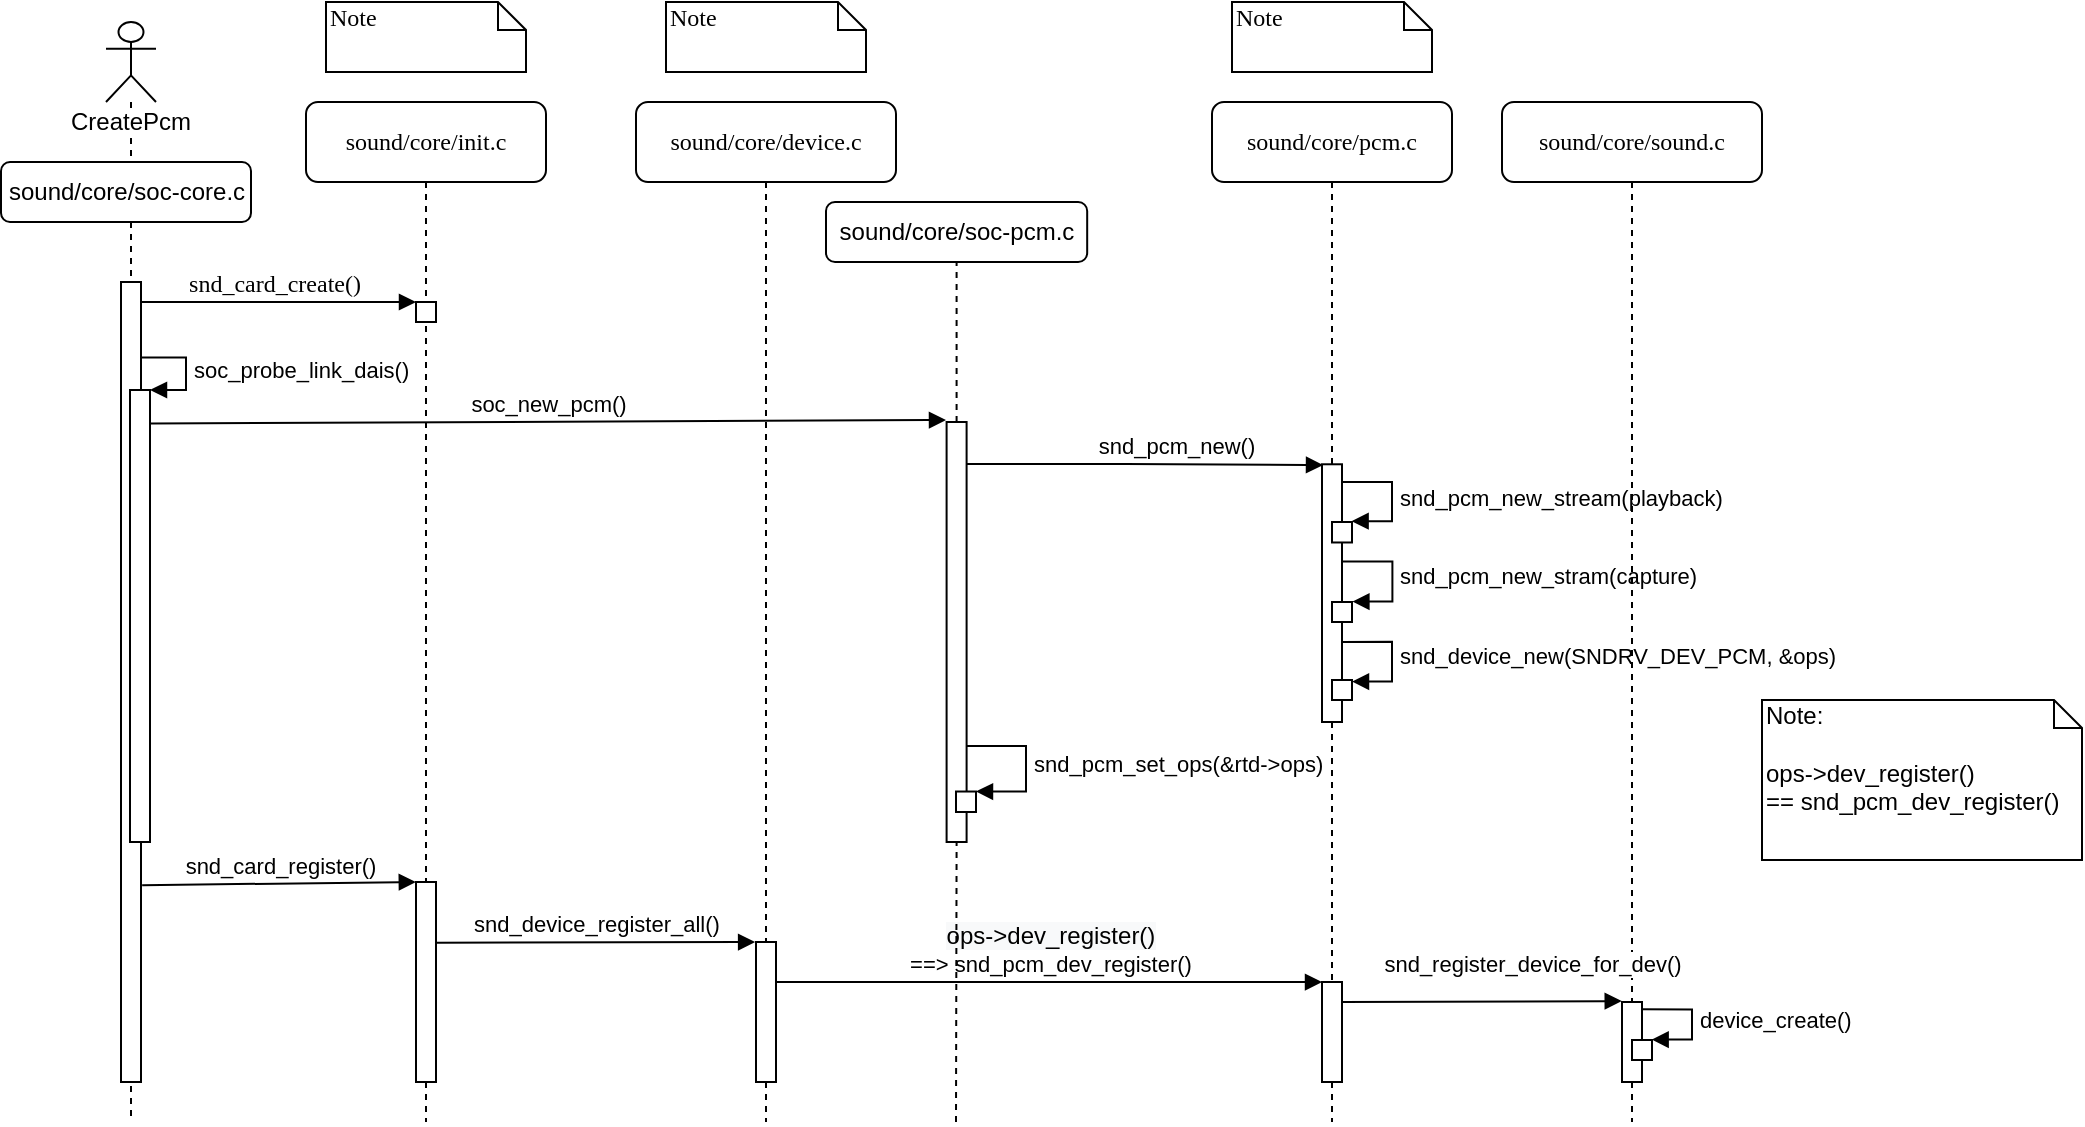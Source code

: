 <mxfile version="12.4.2" type="device" pages="1"><diagram name="Page-1" id="13e1069c-82ec-6db2-03f1-153e76fe0fe0"><mxGraphModel dx="1422" dy="822" grid="1" gridSize="10" guides="1" tooltips="1" connect="1" arrows="1" fold="1" page="1" pageScale="1" pageWidth="1100" pageHeight="850" background="#ffffff" math="0" shadow="0"><root><mxCell id="0"/><mxCell id="1" parent="0"/><mxCell id="7baba1c4bc27f4b0-2" value="sound/core/init.c&lt;br&gt;" style="shape=umlLifeline;perimeter=lifelinePerimeter;whiteSpace=wrap;html=1;container=1;collapsible=0;recursiveResize=0;outlineConnect=0;rounded=1;shadow=0;comic=0;labelBackgroundColor=none;strokeWidth=1;fontFamily=Verdana;fontSize=12;align=center;" parent="1" vertex="1"><mxGeometry x="230" y="80" width="120" height="510" as="geometry"/></mxCell><mxCell id="7baba1c4bc27f4b0-10" value="" style="html=1;points=[];perimeter=orthogonalPerimeter;rounded=0;shadow=0;comic=0;labelBackgroundColor=none;strokeWidth=1;fontFamily=Verdana;fontSize=12;align=center;" parent="7baba1c4bc27f4b0-2" vertex="1"><mxGeometry x="55" y="100" width="10" height="10" as="geometry"/></mxCell><mxCell id="2AqI4rF_JM6Z8ZE7R-V7-28" value="" style="html=1;points=[];perimeter=orthogonalPerimeter;" parent="7baba1c4bc27f4b0-2" vertex="1"><mxGeometry x="55" y="390" width="10" height="100" as="geometry"/></mxCell><mxCell id="7baba1c4bc27f4b0-3" value="sound/core/device.c&lt;br&gt;" style="shape=umlLifeline;perimeter=lifelinePerimeter;whiteSpace=wrap;html=1;container=1;collapsible=0;recursiveResize=0;outlineConnect=0;rounded=1;shadow=0;comic=0;labelBackgroundColor=none;strokeWidth=1;fontFamily=Verdana;fontSize=12;align=center;" parent="1" vertex="1"><mxGeometry x="395" y="80" width="130" height="510" as="geometry"/></mxCell><mxCell id="2AqI4rF_JM6Z8ZE7R-V7-30" value="" style="html=1;points=[];perimeter=orthogonalPerimeter;" parent="7baba1c4bc27f4b0-3" vertex="1"><mxGeometry x="60" y="420" width="10" height="70" as="geometry"/></mxCell><mxCell id="7baba1c4bc27f4b0-5" value="sound/core/pcm.c" style="shape=umlLifeline;perimeter=lifelinePerimeter;whiteSpace=wrap;html=1;container=1;collapsible=0;recursiveResize=0;outlineConnect=0;rounded=1;shadow=0;comic=0;labelBackgroundColor=none;strokeWidth=1;fontFamily=Verdana;fontSize=12;align=center;" parent="1" vertex="1"><mxGeometry x="683" y="80" width="120" height="510" as="geometry"/></mxCell><mxCell id="2AqI4rF_JM6Z8ZE7R-V7-10" value="" style="html=1;points=[];perimeter=orthogonalPerimeter;" parent="7baba1c4bc27f4b0-5" vertex="1"><mxGeometry x="55" y="181.14" width="10" height="128.86" as="geometry"/></mxCell><mxCell id="2AqI4rF_JM6Z8ZE7R-V7-13" value="" style="html=1;points=[];perimeter=orthogonalPerimeter;" parent="7baba1c4bc27f4b0-5" vertex="1"><mxGeometry x="60" y="210" width="10" height="10.24" as="geometry"/></mxCell><mxCell id="2AqI4rF_JM6Z8ZE7R-V7-18" value="" style="html=1;points=[];perimeter=orthogonalPerimeter;" parent="7baba1c4bc27f4b0-5" vertex="1"><mxGeometry x="60" y="250" width="10" height="10" as="geometry"/></mxCell><mxCell id="2AqI4rF_JM6Z8ZE7R-V7-19" value="snd_pcm_new_stram(capture)" style="edgeStyle=orthogonalEdgeStyle;html=1;align=left;spacingLeft=2;endArrow=block;rounded=0;entryX=1;entryY=0;" parent="7baba1c4bc27f4b0-5" edge="1"><mxGeometry relative="1" as="geometry"><mxPoint x="65" y="229.8" as="sourcePoint"/><Array as="points"><mxPoint x="90.2" y="229.8"/><mxPoint x="90.2" y="249.8"/></Array><mxPoint x="70.2" y="249.8" as="targetPoint"/></mxGeometry></mxCell><mxCell id="2AqI4rF_JM6Z8ZE7R-V7-21" value="snd_device_new(SNDRV_DEV_PCM, &amp;amp;ops)" style="edgeStyle=orthogonalEdgeStyle;html=1;align=left;spacingLeft=2;endArrow=block;rounded=0;entryX=1;entryY=0;" parent="7baba1c4bc27f4b0-5" edge="1"><mxGeometry relative="1" as="geometry"><mxPoint x="65" y="269.94" as="sourcePoint"/><Array as="points"><mxPoint x="90" y="269.8"/><mxPoint x="90" y="289.8"/></Array><mxPoint x="70" y="289.8" as="targetPoint"/></mxGeometry></mxCell><mxCell id="2AqI4rF_JM6Z8ZE7R-V7-31" value="" style="html=1;points=[];perimeter=orthogonalPerimeter;" parent="7baba1c4bc27f4b0-5" vertex="1"><mxGeometry x="55" y="440" width="10" height="50" as="geometry"/></mxCell><object label="snd_card_create()" id="7baba1c4bc27f4b0-11"><mxCell style="html=1;verticalAlign=bottom;endArrow=block;entryX=0;entryY=0;labelBackgroundColor=none;fontFamily=Verdana;fontSize=12;edgeStyle=elbowEdgeStyle;elbow=vertical;exitX=0.5;exitY=0.025;exitDx=0;exitDy=0;exitPerimeter=0;" parent="1" source="2AqI4rF_JM6Z8ZE7R-V7-39" target="7baba1c4bc27f4b0-10" edge="1"><mxGeometry relative="1" as="geometry"><mxPoint x="50" y="180" as="sourcePoint"/><Array as="points"/></mxGeometry></mxCell></object><mxCell id="7baba1c4bc27f4b0-41" value="Note" style="shape=note;whiteSpace=wrap;html=1;size=14;verticalAlign=top;align=left;spacingTop=-6;rounded=0;shadow=0;comic=0;labelBackgroundColor=none;strokeWidth=1;fontFamily=Verdana;fontSize=12" parent="1" vertex="1"><mxGeometry x="240" y="30" width="100" height="35" as="geometry"/></mxCell><mxCell id="7baba1c4bc27f4b0-42" value="Note" style="shape=note;whiteSpace=wrap;html=1;size=14;verticalAlign=top;align=left;spacingTop=-6;rounded=0;shadow=0;comic=0;labelBackgroundColor=none;strokeWidth=1;fontFamily=Verdana;fontSize=12" parent="1" vertex="1"><mxGeometry x="410" y="30" width="100" height="35" as="geometry"/></mxCell><mxCell id="7baba1c4bc27f4b0-44" value="Note" style="shape=note;whiteSpace=wrap;html=1;size=14;verticalAlign=top;align=left;spacingTop=-6;rounded=0;shadow=0;comic=0;labelBackgroundColor=none;strokeWidth=1;fontFamily=Verdana;fontSize=12" parent="1" vertex="1"><mxGeometry x="693" y="30" width="100" height="35" as="geometry"/></mxCell><mxCell id="2AqI4rF_JM6Z8ZE7R-V7-9" value="snd_pcm_new()" style="html=1;verticalAlign=bottom;endArrow=block;entryX=0.051;entryY=0.003;entryDx=0;entryDy=0;entryPerimeter=0;" parent="1" edge="1" target="2AqI4rF_JM6Z8ZE7R-V7-10"><mxGeometry x="0.174" width="80" relative="1" as="geometry"><mxPoint x="560" y="261" as="sourcePoint"/><mxPoint x="760" y="262" as="targetPoint"/><Array as="points"><mxPoint x="629.5" y="261"/></Array><mxPoint as="offset"/></mxGeometry></mxCell><mxCell id="2AqI4rF_JM6Z8ZE7R-V7-27" value="snd_card_register()" style="html=1;verticalAlign=bottom;endArrow=block;exitX=1.058;exitY=0.754;exitDx=0;exitDy=0;exitPerimeter=0;entryX=-0.009;entryY=0;entryDx=0;entryDy=0;entryPerimeter=0;" parent="1" source="2AqI4rF_JM6Z8ZE7R-V7-39" target="2AqI4rF_JM6Z8ZE7R-V7-28" edge="1"><mxGeometry width="80" relative="1" as="geometry"><mxPoint x="84.72" y="500.04" as="sourcePoint"/><mxPoint x="280" y="500" as="targetPoint"/></mxGeometry></mxCell><mxCell id="2AqI4rF_JM6Z8ZE7R-V7-29" value="snd_device_register_all()" style="html=1;verticalAlign=bottom;endArrow=block;entryX=-0.044;entryY=0;entryDx=0;entryDy=0;entryPerimeter=0;exitX=1.026;exitY=0.304;exitDx=0;exitDy=0;exitPerimeter=0;" parent="1" source="2AqI4rF_JM6Z8ZE7R-V7-28" target="2AqI4rF_JM6Z8ZE7R-V7-30" edge="1"><mxGeometry width="80" relative="1" as="geometry"><mxPoint x="300" y="500" as="sourcePoint"/><mxPoint x="370" y="520" as="targetPoint"/></mxGeometry></mxCell><mxCell id="2AqI4rF_JM6Z8ZE7R-V7-34" value="CreatePcm" style="shape=umlLifeline;participant=umlActor;perimeter=lifelinePerimeter;whiteSpace=wrap;html=1;container=1;collapsible=0;recursiveResize=0;verticalAlign=top;spacingTop=36;labelBackgroundColor=#ffffff;outlineConnect=0;align=center;" parent="1" vertex="1"><mxGeometry x="130" y="40" width="25" height="550" as="geometry"/></mxCell><mxCell id="2AqI4rF_JM6Z8ZE7R-V7-39" value="" style="html=1;points=[];perimeter=orthogonalPerimeter;" parent="2AqI4rF_JM6Z8ZE7R-V7-34" vertex="1"><mxGeometry x="7.5" y="130" width="10" height="400" as="geometry"/></mxCell><mxCell id="2AqI4rF_JM6Z8ZE7R-V7-74" value="" style="html=1;points=[];perimeter=orthogonalPerimeter;" parent="2AqI4rF_JM6Z8ZE7R-V7-34" vertex="1"><mxGeometry x="12" y="184" width="10" height="226" as="geometry"/></mxCell><mxCell id="2AqI4rF_JM6Z8ZE7R-V7-75" value="&lt;span style=&quot;text-align: center&quot;&gt;soc_probe_link_dais()&lt;/span&gt;" style="edgeStyle=orthogonalEdgeStyle;html=1;align=left;spacingLeft=2;endArrow=block;rounded=0;entryX=1;entryY=0;exitX=1.024;exitY=0.209;exitDx=0;exitDy=0;exitPerimeter=0;" parent="2AqI4rF_JM6Z8ZE7R-V7-34" target="2AqI4rF_JM6Z8ZE7R-V7-74" edge="1"><mxGeometry relative="1" as="geometry"><mxPoint x="17.857" y="167.714" as="sourcePoint"/><Array as="points"><mxPoint x="40" y="168"/><mxPoint x="40" y="184"/></Array></mxGeometry></mxCell><mxCell id="2AqI4rF_JM6Z8ZE7R-V7-32" value="&lt;span style=&quot;font-size: 12px ; text-align: left ; white-space: normal ; background-color: rgb(248 , 249 , 250)&quot;&gt;ops-&amp;gt;dev_register()&lt;br&gt;&lt;/span&gt;==&amp;gt; snd_pcm_dev_register()" style="html=1;verticalAlign=bottom;endArrow=block;entryX=0.001;entryY=0.001;entryDx=0;entryDy=0;entryPerimeter=0;exitX=1.003;exitY=0.286;exitDx=0;exitDy=0;exitPerimeter=0;" parent="1" source="2AqI4rF_JM6Z8ZE7R-V7-30" target="2AqI4rF_JM6Z8ZE7R-V7-31" edge="1"><mxGeometry width="80" relative="1" as="geometry"><mxPoint x="466" y="519" as="sourcePoint"/><mxPoint x="620" y="525" as="targetPoint"/></mxGeometry></mxCell><mxCell id="2AqI4rF_JM6Z8ZE7R-V7-43" value="sound/core/soc-core.c" style="rounded=1;whiteSpace=wrap;html=1;" parent="1" vertex="1"><mxGeometry x="77.5" y="110" width="125" height="30" as="geometry"/></mxCell><mxCell id="2AqI4rF_JM6Z8ZE7R-V7-51" value="sound/core/soc-pcm.c" style="rounded=1;whiteSpace=wrap;html=1;" parent="1" vertex="1"><mxGeometry x="490" y="130" width="130.59" height="30" as="geometry"/></mxCell><mxCell id="2AqI4rF_JM6Z8ZE7R-V7-52" value="" style="endArrow=none;dashed=1;html=1;entryX=0.5;entryY=1;entryDx=0;entryDy=0;" parent="1" source="2AqI4rF_JM6Z8ZE7R-V7-54" target="2AqI4rF_JM6Z8ZE7R-V7-51" edge="1"><mxGeometry width="50" height="50" relative="1" as="geometry"><mxPoint x="555" y="590" as="sourcePoint"/><mxPoint x="180" y="610" as="targetPoint"/></mxGeometry></mxCell><mxCell id="2AqI4rF_JM6Z8ZE7R-V7-53" value="soc_new_pcm()" style="html=1;verticalAlign=bottom;endArrow=block;exitX=1.04;exitY=0.074;exitDx=0;exitDy=0;exitPerimeter=0;" parent="1" source="2AqI4rF_JM6Z8ZE7R-V7-74" edge="1"><mxGeometry width="80" relative="1" as="geometry"><mxPoint x="155.0" y="240" as="sourcePoint"/><mxPoint x="550" y="239" as="targetPoint"/></mxGeometry></mxCell><mxCell id="2AqI4rF_JM6Z8ZE7R-V7-54" value="" style="html=1;points=[];perimeter=orthogonalPerimeter;" parent="1" vertex="1"><mxGeometry x="550.3" y="240" width="10" height="210" as="geometry"/></mxCell><mxCell id="2AqI4rF_JM6Z8ZE7R-V7-55" value="" style="endArrow=none;dashed=1;html=1;entryX=0.5;entryY=1;entryDx=0;entryDy=0;" parent="1" target="2AqI4rF_JM6Z8ZE7R-V7-54" edge="1"><mxGeometry width="50" height="50" relative="1" as="geometry"><mxPoint x="555" y="590" as="sourcePoint"/><mxPoint x="555.295" y="160.0" as="targetPoint"/></mxGeometry></mxCell><mxCell id="2AqI4rF_JM6Z8ZE7R-V7-61" value="" style="html=1;points=[];perimeter=orthogonalPerimeter;" parent="1" vertex="1"><mxGeometry x="555" y="424.76" width="10" height="10.24" as="geometry"/></mxCell><mxCell id="2AqI4rF_JM6Z8ZE7R-V7-62" value="&lt;span style=&quot;text-align: center&quot;&gt;snd_pcm_set_ops(&amp;amp;rtd-&amp;gt;ops)&lt;/span&gt;" style="edgeStyle=orthogonalEdgeStyle;html=1;align=left;spacingLeft=2;endArrow=block;rounded=0;entryX=1;entryY=0;exitX=1.027;exitY=0.691;exitDx=0;exitDy=0;exitPerimeter=0;" parent="1" target="2AqI4rF_JM6Z8ZE7R-V7-61" edge="1"><mxGeometry relative="1" as="geometry"><mxPoint x="560" y="401.952" as="sourcePoint"/><Array as="points"><mxPoint x="590" y="402"/><mxPoint x="590" y="425"/></Array></mxGeometry></mxCell><mxCell id="2AqI4rF_JM6Z8ZE7R-V7-65" value="snd_pcm_new_stream(playback)" style="edgeStyle=orthogonalEdgeStyle;html=1;align=left;spacingLeft=2;endArrow=block;rounded=0;entryX=1;entryY=0;" parent="1" edge="1"><mxGeometry relative="1" as="geometry"><mxPoint x="748" y="270" as="sourcePoint"/><Array as="points"><mxPoint x="773" y="270"/><mxPoint x="773" y="290"/></Array><mxPoint x="752.8" y="289.6" as="targetPoint"/></mxGeometry></mxCell><mxCell id="2AqI4rF_JM6Z8ZE7R-V7-66" value="" style="html=1;points=[];perimeter=orthogonalPerimeter;" parent="1" vertex="1"><mxGeometry x="743" y="369" width="10" height="10" as="geometry"/></mxCell><mxCell id="2AqI4rF_JM6Z8ZE7R-V7-78" value="Note:&lt;br&gt;&lt;br&gt;ops-&amp;gt;dev_register()&lt;br&gt;== snd_pcm_dev_register()" style="shape=note;whiteSpace=wrap;html=1;size=14;verticalAlign=top;align=left;spacingTop=-6;" parent="1" vertex="1"><mxGeometry x="958" y="379" width="160" height="80" as="geometry"/></mxCell><mxCell id="KJrfEq3FnYQUXSz_JovG-3" value="sound/core/sound.c" style="shape=umlLifeline;perimeter=lifelinePerimeter;whiteSpace=wrap;html=1;container=1;collapsible=0;recursiveResize=0;outlineConnect=0;rounded=1;shadow=0;comic=0;labelBackgroundColor=none;strokeWidth=1;fontFamily=Verdana;fontSize=12;align=center;" vertex="1" parent="1"><mxGeometry x="828" y="80" width="130" height="510" as="geometry"/></mxCell><mxCell id="KJrfEq3FnYQUXSz_JovG-4" value="" style="html=1;points=[];perimeter=orthogonalPerimeter;" vertex="1" parent="KJrfEq3FnYQUXSz_JovG-3"><mxGeometry x="60" y="450" width="10" height="40" as="geometry"/></mxCell><mxCell id="KJrfEq3FnYQUXSz_JovG-10" value="" style="html=1;points=[];perimeter=orthogonalPerimeter;" vertex="1" parent="1"><mxGeometry x="893" y="549" width="10" height="10" as="geometry"/></mxCell><mxCell id="KJrfEq3FnYQUXSz_JovG-8" value="device_create()" style="edgeStyle=orthogonalEdgeStyle;html=1;align=left;spacingLeft=2;endArrow=block;rounded=0;entryX=0.983;entryY=-0.019;exitX=1.017;exitY=0.334;exitDx=0;exitDy=0;exitPerimeter=0;entryDx=0;entryDy=0;entryPerimeter=0;" edge="1" parent="1" target="KJrfEq3FnYQUXSz_JovG-10"><mxGeometry relative="1" as="geometry"><mxPoint x="898" y="533.667" as="sourcePoint"/><Array as="points"><mxPoint x="923" y="534"/><mxPoint x="923" y="549"/></Array><mxPoint x="904.667" y="538.667" as="targetPoint"/></mxGeometry></mxCell><mxCell id="KJrfEq3FnYQUXSz_JovG-11" value="snd_register_device_for_dev()" style="html=1;verticalAlign=bottom;endArrow=block;entryX=-0.013;entryY=-0.011;entryDx=0;entryDy=0;entryPerimeter=0;" edge="1" parent="1" target="KJrfEq3FnYQUXSz_JovG-4"><mxGeometry x="0.359" y="10" width="80" relative="1" as="geometry"><mxPoint x="748" y="530" as="sourcePoint"/><mxPoint x="883" y="530" as="targetPoint"/><mxPoint as="offset"/></mxGeometry></mxCell></root></mxGraphModel></diagram></mxfile>